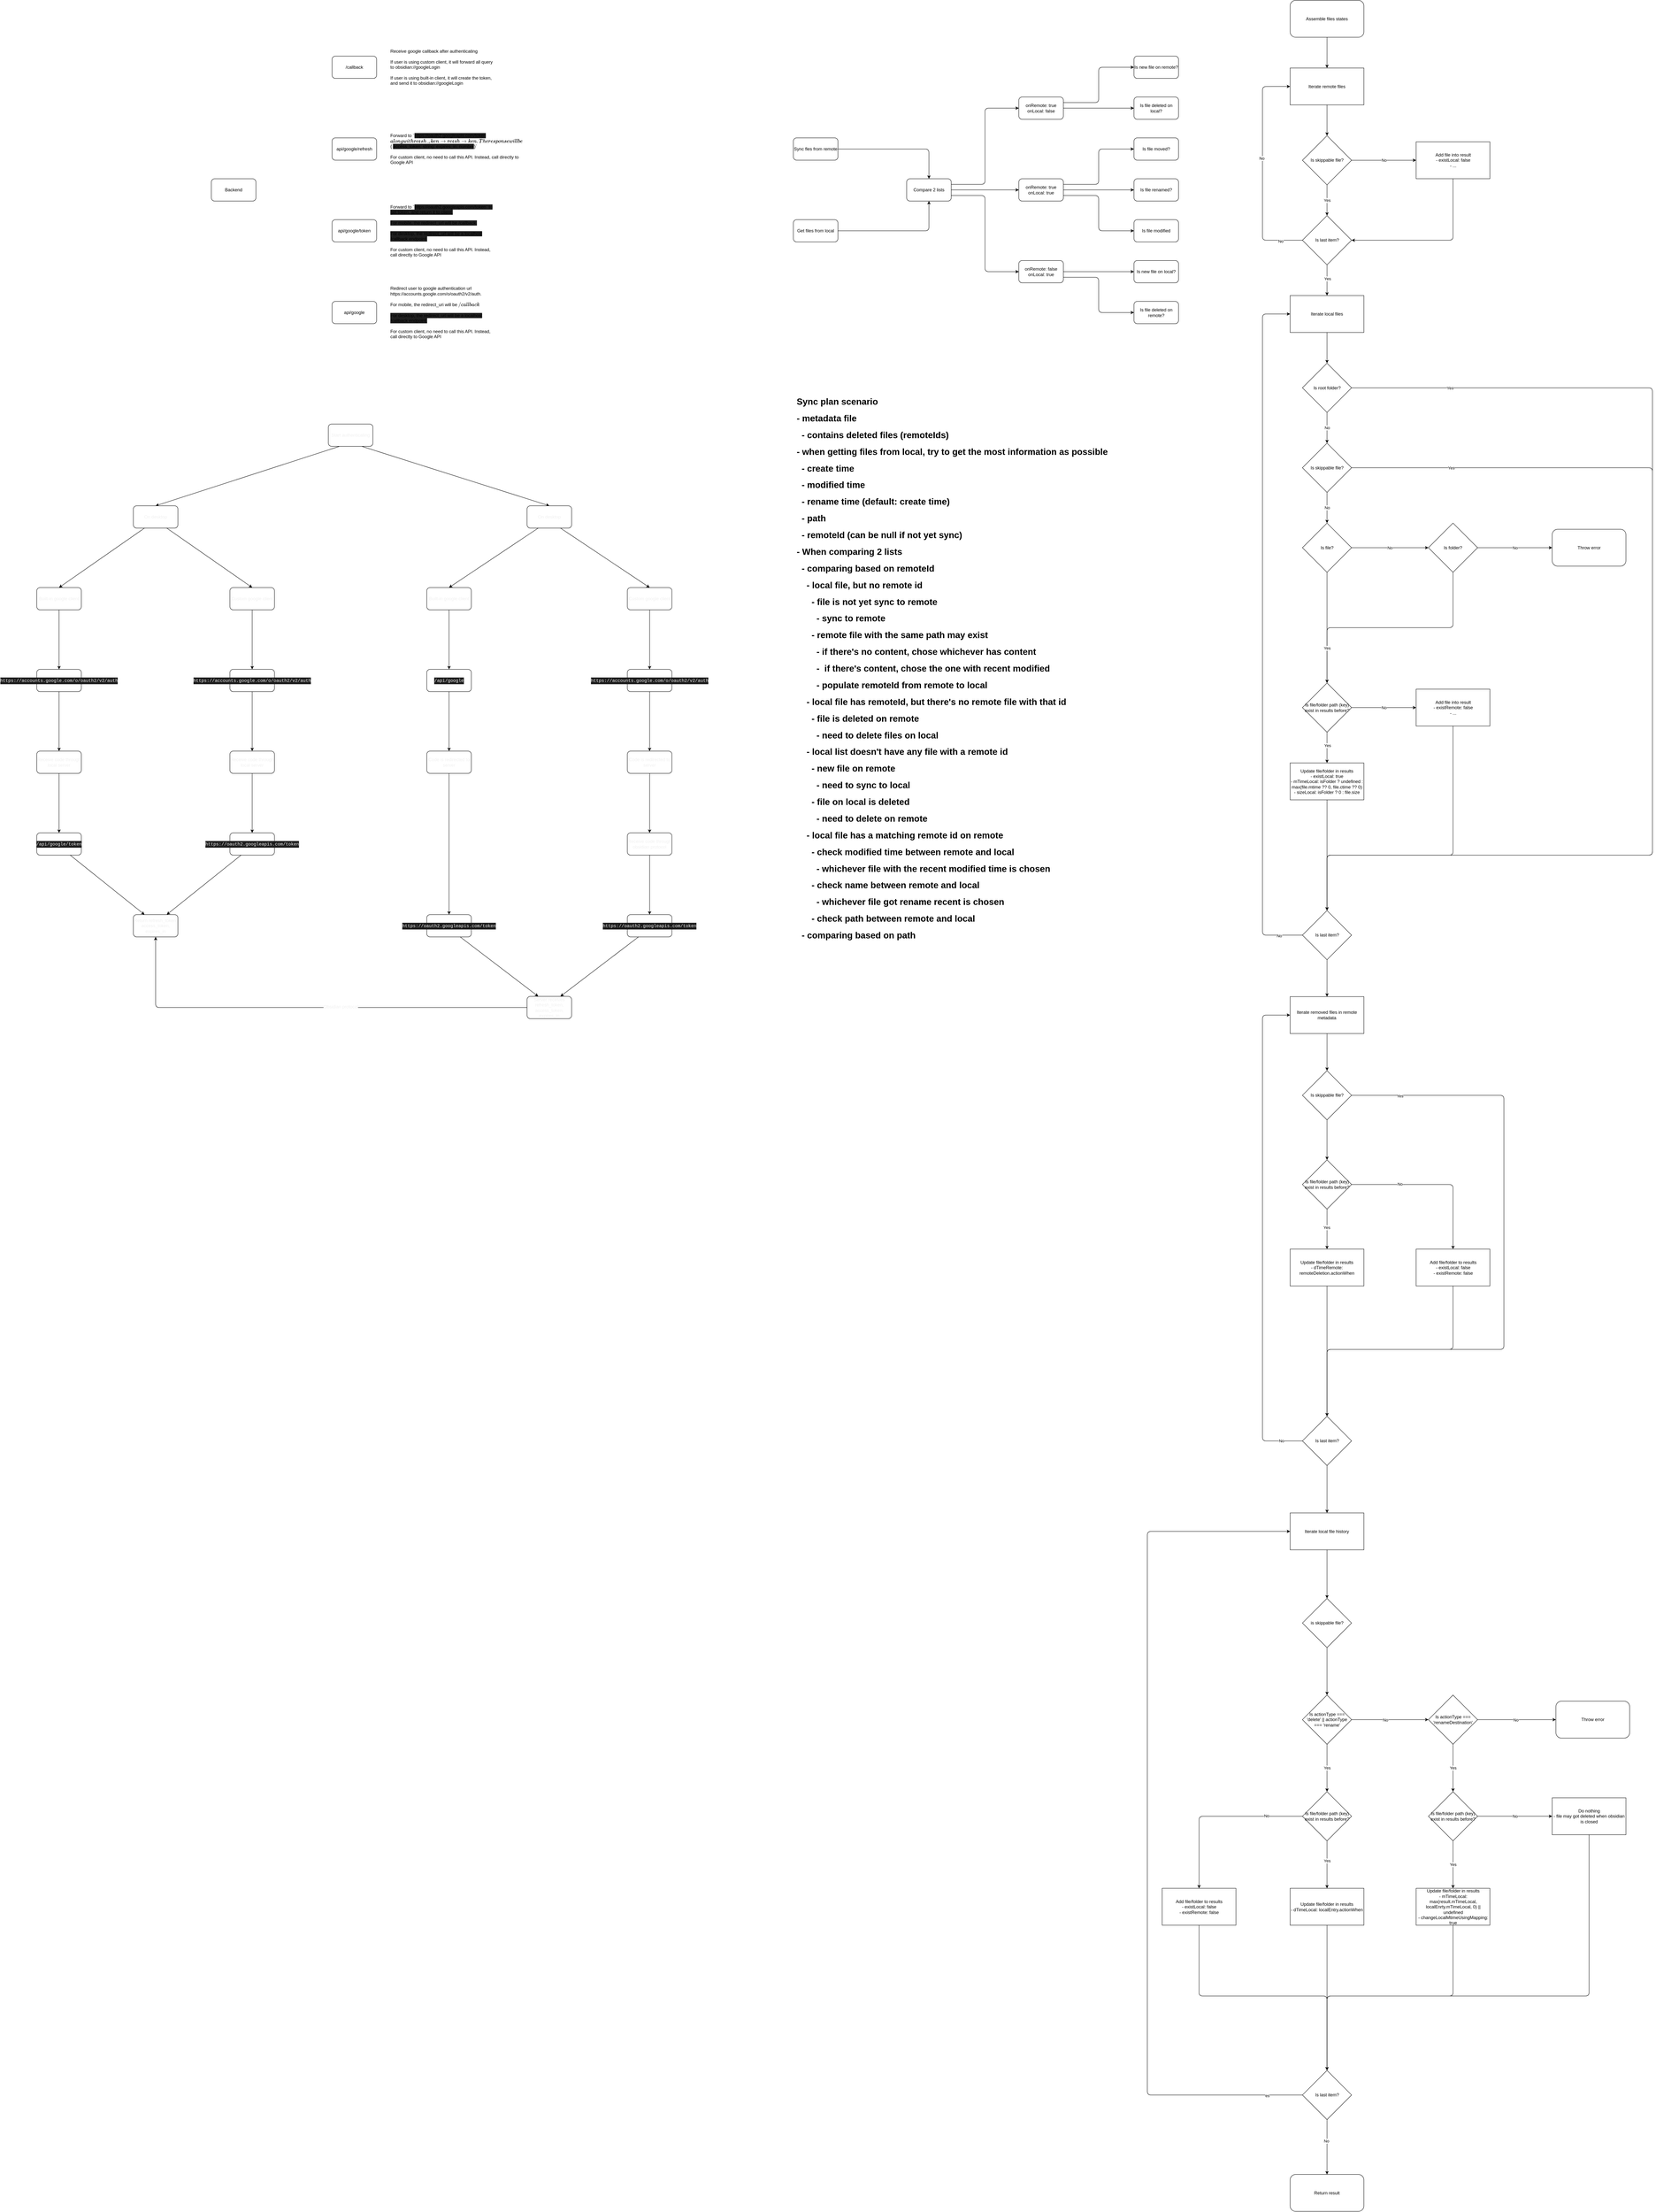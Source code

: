 <mxfile>
    <diagram id="9_uRAEoBblHh17gwP5wx" name="Page-1">
        <mxGraphModel dx="3137" dy="1576" grid="1" gridSize="10" guides="1" tooltips="1" connect="1" arrows="1" fold="1" page="1" pageScale="1" pageWidth="850" pageHeight="1100" math="0" shadow="0">
            <root>
                <mxCell id="0"/>
                <mxCell id="1" parent="0"/>
                <mxCell id="2" value="Backend" style="rounded=1;whiteSpace=wrap;html=1;" parent="1" vertex="1">
                    <mxGeometry x="40" y="520" width="120" height="60" as="geometry"/>
                </mxCell>
                <mxCell id="3" value="api/google/refresh" style="rounded=1;whiteSpace=wrap;html=1;" parent="1" vertex="1">
                    <mxGeometry x="365" y="410" width="120" height="60" as="geometry"/>
                </mxCell>
                <mxCell id="4" value="/callback" style="rounded=1;whiteSpace=wrap;html=1;" parent="1" vertex="1">
                    <mxGeometry x="365" y="190" width="120" height="60" as="geometry"/>
                </mxCell>
                <mxCell id="5" value="api/google/token" style="rounded=1;whiteSpace=wrap;html=1;" parent="1" vertex="1">
                    <mxGeometry x="365" y="630" width="120" height="60" as="geometry"/>
                </mxCell>
                <mxCell id="7" value="api/google" style="rounded=1;whiteSpace=wrap;html=1;" parent="1" vertex="1">
                    <mxGeometry x="365" y="850" width="120" height="60" as="geometry"/>
                </mxCell>
                <mxCell id="8" value="Redirect user to google authentication url https://accounts.google.com/o/oauth2/v2/auth.&lt;br&gt;&lt;br&gt;For mobile, the redirect_uri will be `/callback`&lt;br&gt;&lt;br&gt;&lt;span style=&quot;background-color: rgb(30, 30, 30);&quot;&gt;For desktop, the redirect_url will be a localhost /callback endpoint.&lt;/span&gt;&lt;br&gt;&lt;br&gt;For custom client, no need to call this API. Instead, call directly to Google API" style="text;html=1;strokeColor=none;fillColor=none;align=left;verticalAlign=middle;whiteSpace=wrap;rounded=0;" parent="1" vertex="1">
                    <mxGeometry x="520" y="800" width="280" height="160" as="geometry"/>
                </mxCell>
                <mxCell id="9" value="Receive google callback after authenticating&lt;br&gt;&lt;br&gt;If user is using custom client, it will forward all query to obsidian://googleLogin&lt;br&gt;&lt;br&gt;If user is using built-in client, it will create the token, and send it to obsidian://googleLogin" style="text;html=1;strokeColor=none;fillColor=none;align=left;verticalAlign=middle;whiteSpace=wrap;rounded=0;" parent="1" vertex="1">
                    <mxGeometry x="520" y="140" width="280" height="160" as="geometry"/>
                </mxCell>
                <mxCell id="10" value="&lt;font style=&quot;font-size: 12px;&quot;&gt;Forward to `&lt;span style=&quot;background-color: rgb(30, 30, 30);&quot;&gt;https://oauth2.googleapis.com/token` to get token, and return it to client.&lt;br&gt;&lt;br&gt;For mobile, the redirect_url will be /callback.&lt;br&gt;&lt;br&gt;For desktop, the redirect_url will be a localhost /callback endpoint.&lt;br&gt;&lt;br&gt;&lt;/span&gt;For custom client, no need to call this API. Instead, call directly to Google API&lt;span style=&quot;background-color: rgb(30, 30, 30);&quot;&gt;&lt;br&gt;&lt;/span&gt;&lt;/font&gt;" style="text;html=1;strokeColor=none;fillColor=none;align=left;verticalAlign=middle;whiteSpace=wrap;rounded=0;" parent="1" vertex="1">
                    <mxGeometry x="520" y="580" width="280" height="160" as="geometry"/>
                </mxCell>
                <mxCell id="11" value="&lt;font style=&quot;font-size: 12px;&quot;&gt;Forward to `&lt;span style=&quot;background-color: rgb(30, 30, 30);&quot;&gt;https://oauth2.googleapis.com/token&lt;/span&gt;&lt;span style=&quot;background-color: initial;&quot;&gt;` along with refresh_token to refresh token.&lt;br&gt;&lt;br&gt;The response will be `{&amp;nbsp;&lt;/span&gt;&lt;span style=&quot;background-color: rgb(30, 30, 30);&quot;&gt;access_token: string;&amp;nbsp;&lt;/span&gt;&lt;span style=&quot;background-color: rgb(30, 30, 30);&quot;&gt;expires_in: number&lt;/span&gt;&lt;span style=&quot;background-color: initial;&quot;&gt;}`&lt;br&gt;&lt;br&gt;For custom client, no need to call this API. Instead, call directly to Google API&lt;br&gt;&lt;/span&gt;&lt;/font&gt;" style="text;html=1;strokeColor=none;fillColor=none;align=left;verticalAlign=middle;whiteSpace=wrap;rounded=0;" parent="1" vertex="1">
                    <mxGeometry x="520" y="360" width="280" height="160" as="geometry"/>
                </mxCell>
                <mxCell id="39" style="edgeStyle=none;html=1;entryX=0.5;entryY=0;entryDx=0;entryDy=0;fontFamily=Helvetica;fontSize=12;fontColor=#F0F0F0;exitX=0.25;exitY=1;exitDx=0;exitDy=0;" parent="1" source="18" target="31" edge="1">
                    <mxGeometry relative="1" as="geometry"/>
                </mxCell>
                <mxCell id="40" style="edgeStyle=none;html=1;exitX=0.75;exitY=1;exitDx=0;exitDy=0;entryX=0.5;entryY=0;entryDx=0;entryDy=0;fontFamily=Helvetica;fontSize=12;fontColor=#F0F0F0;" parent="1" source="18" target="36" edge="1">
                    <mxGeometry relative="1" as="geometry"/>
                </mxCell>
                <mxCell id="18" value="Start authenticating" style="rounded=1;whiteSpace=wrap;html=1;labelBackgroundColor=none;fontFamily=Helvetica;fontSize=12;fontColor=#F0F0F0;" parent="1" vertex="1">
                    <mxGeometry x="355" y="1180" width="120" height="60" as="geometry"/>
                </mxCell>
                <mxCell id="41" style="edgeStyle=none;html=1;exitX=0.25;exitY=1;exitDx=0;exitDy=0;entryX=0.5;entryY=0;entryDx=0;entryDy=0;fontFamily=Helvetica;fontSize=12;fontColor=#F0F0F0;" parent="1" source="31" target="33" edge="1">
                    <mxGeometry relative="1" as="geometry"/>
                </mxCell>
                <mxCell id="42" style="edgeStyle=none;html=1;exitX=0.75;exitY=1;exitDx=0;exitDy=0;entryX=0.5;entryY=0;entryDx=0;entryDy=0;fontFamily=Helvetica;fontSize=12;fontColor=#F0F0F0;" parent="1" source="31" target="32" edge="1">
                    <mxGeometry relative="1" as="geometry"/>
                </mxCell>
                <mxCell id="31" value="On desktop" style="rounded=1;whiteSpace=wrap;html=1;labelBackgroundColor=none;fontFamily=Helvetica;fontSize=12;fontColor=#F0F0F0;" parent="1" vertex="1">
                    <mxGeometry x="-170" y="1400" width="120" height="60" as="geometry"/>
                </mxCell>
                <mxCell id="48" style="edgeStyle=none;html=1;entryX=0.5;entryY=0;entryDx=0;entryDy=0;fontFamily=Helvetica;fontSize=12;fontColor=#F0F0F0;" parent="1" source="32" target="45" edge="1">
                    <mxGeometry relative="1" as="geometry"/>
                </mxCell>
                <mxCell id="32" value="Custom google client" style="rounded=1;whiteSpace=wrap;html=1;labelBackgroundColor=none;fontFamily=Helvetica;fontSize=12;fontColor=#F0F0F0;" parent="1" vertex="1">
                    <mxGeometry x="90" y="1620" width="120" height="60" as="geometry"/>
                </mxCell>
                <mxCell id="47" style="edgeStyle=none;html=1;entryX=0.5;entryY=0;entryDx=0;entryDy=0;fontFamily=Helvetica;fontSize=12;fontColor=#F0F0F0;" parent="1" source="33" target="46" edge="1">
                    <mxGeometry relative="1" as="geometry"/>
                </mxCell>
                <mxCell id="33" value="Built-in google client" style="rounded=1;whiteSpace=wrap;html=1;labelBackgroundColor=none;fontFamily=Helvetica;fontSize=12;fontColor=#F0F0F0;" parent="1" vertex="1">
                    <mxGeometry x="-430" y="1620" width="120" height="60" as="geometry"/>
                </mxCell>
                <mxCell id="43" style="edgeStyle=none;html=1;exitX=0.25;exitY=1;exitDx=0;exitDy=0;entryX=0.5;entryY=0;entryDx=0;entryDy=0;fontFamily=Helvetica;fontSize=12;fontColor=#F0F0F0;" parent="1" source="36" target="37" edge="1">
                    <mxGeometry relative="1" as="geometry"/>
                </mxCell>
                <mxCell id="44" style="edgeStyle=none;html=1;exitX=0.75;exitY=1;exitDx=0;exitDy=0;entryX=0.5;entryY=0;entryDx=0;entryDy=0;fontFamily=Helvetica;fontSize=12;fontColor=#F0F0F0;" parent="1" source="36" target="38" edge="1">
                    <mxGeometry relative="1" as="geometry"/>
                </mxCell>
                <mxCell id="36" value="On desktop" style="rounded=1;whiteSpace=wrap;html=1;labelBackgroundColor=none;fontFamily=Helvetica;fontSize=12;fontColor=#F0F0F0;" parent="1" vertex="1">
                    <mxGeometry x="890" y="1400" width="120" height="60" as="geometry"/>
                </mxCell>
                <mxCell id="83" style="edgeStyle=none;html=1;entryX=0.5;entryY=0;entryDx=0;entryDy=0;fontFamily=Helvetica;fontSize=12;fontColor=#F0F0F0;" parent="1" source="37" target="65" edge="1">
                    <mxGeometry relative="1" as="geometry"/>
                </mxCell>
                <mxCell id="37" value="Built-in google client" style="rounded=1;whiteSpace=wrap;html=1;labelBackgroundColor=none;fontFamily=Helvetica;fontSize=12;fontColor=#F0F0F0;" parent="1" vertex="1">
                    <mxGeometry x="620" y="1620" width="120" height="60" as="geometry"/>
                </mxCell>
                <mxCell id="64" style="edgeStyle=none;html=1;exitX=0.5;exitY=1;exitDx=0;exitDy=0;fontFamily=Helvetica;fontSize=12;fontColor=#F0F0F0;" parent="1" source="38" target="62" edge="1">
                    <mxGeometry relative="1" as="geometry"/>
                </mxCell>
                <mxCell id="38" value="Custom google client" style="rounded=1;whiteSpace=wrap;html=1;labelBackgroundColor=none;fontFamily=Helvetica;fontSize=12;fontColor=#F0F0F0;" parent="1" vertex="1">
                    <mxGeometry x="1160" y="1620" width="120" height="60" as="geometry"/>
                </mxCell>
                <mxCell id="61" style="edgeStyle=none;html=1;exitX=0.5;exitY=1;exitDx=0;exitDy=0;entryX=0.5;entryY=0;entryDx=0;entryDy=0;fontFamily=Helvetica;fontSize=12;fontColor=#F0F0F0;" parent="1" source="45" target="49" edge="1">
                    <mxGeometry relative="1" as="geometry"/>
                </mxCell>
                <mxCell id="45" value="&lt;div style=&quot;background-color: rgb(30, 30, 30); font-family: Menlo, Monaco, &amp;quot;Courier New&amp;quot;, monospace; line-height: 18px;&quot;&gt;https://accounts.google.com/o/oauth2/v2/auth&lt;/div&gt;" style="rounded=1;whiteSpace=wrap;html=1;labelBackgroundColor=none;fontFamily=Helvetica;fontSize=12;fontColor=#F0F0F0;" parent="1" vertex="1">
                    <mxGeometry x="90" y="1840" width="120" height="60" as="geometry"/>
                </mxCell>
                <mxCell id="60" style="edgeStyle=none;html=1;exitX=0.5;exitY=1;exitDx=0;exitDy=0;fontFamily=Helvetica;fontSize=12;fontColor=#F0F0F0;" parent="1" source="46" target="50" edge="1">
                    <mxGeometry relative="1" as="geometry"/>
                </mxCell>
                <mxCell id="46" value="&lt;div style=&quot;background-color: rgb(30, 30, 30); font-family: Menlo, Monaco, &amp;quot;Courier New&amp;quot;, monospace; line-height: 18px;&quot;&gt;https://accounts.google.com/o/oauth2/v2/auth&lt;/div&gt;" style="rounded=1;whiteSpace=wrap;html=1;labelBackgroundColor=none;fontFamily=Helvetica;fontSize=12;fontColor=#F0F0F0;" parent="1" vertex="1">
                    <mxGeometry x="-430" y="1840" width="120" height="60" as="geometry"/>
                </mxCell>
                <mxCell id="59" style="edgeStyle=none;html=1;exitX=0.5;exitY=1;exitDx=0;exitDy=0;entryX=0.5;entryY=0;entryDx=0;entryDy=0;fontFamily=Helvetica;fontSize=12;fontColor=#F0F0F0;" parent="1" source="49" target="53" edge="1">
                    <mxGeometry relative="1" as="geometry"/>
                </mxCell>
                <mxCell id="49" value="Receive code through local server" style="rounded=1;whiteSpace=wrap;html=1;labelBackgroundColor=none;fontFamily=Helvetica;fontSize=12;fontColor=#F0F0F0;" parent="1" vertex="1">
                    <mxGeometry x="90" y="2060" width="120" height="60" as="geometry"/>
                </mxCell>
                <mxCell id="58" style="edgeStyle=none;html=1;exitX=0.5;exitY=1;exitDx=0;exitDy=0;entryX=0.5;entryY=0;entryDx=0;entryDy=0;fontFamily=Helvetica;fontSize=12;fontColor=#F0F0F0;" parent="1" source="50" target="51" edge="1">
                    <mxGeometry relative="1" as="geometry"/>
                </mxCell>
                <mxCell id="50" value="Receive code through local server" style="rounded=1;whiteSpace=wrap;html=1;labelBackgroundColor=none;fontFamily=Helvetica;fontSize=12;fontColor=#F0F0F0;" parent="1" vertex="1">
                    <mxGeometry x="-430" y="2060" width="120" height="60" as="geometry"/>
                </mxCell>
                <mxCell id="56" style="edgeStyle=none;html=1;exitX=0.75;exitY=1;exitDx=0;exitDy=0;entryX=0.25;entryY=0;entryDx=0;entryDy=0;fontFamily=Helvetica;fontSize=12;fontColor=#F0F0F0;" parent="1" source="51" target="54" edge="1">
                    <mxGeometry relative="1" as="geometry"/>
                </mxCell>
                <mxCell id="51" value="&lt;div style=&quot;background-color: rgb(30, 30, 30); font-family: Menlo, Monaco, &amp;quot;Courier New&amp;quot;, monospace; line-height: 18px;&quot;&gt;/api/google/token&lt;/div&gt;" style="rounded=1;whiteSpace=wrap;html=1;labelBackgroundColor=none;fontFamily=Helvetica;fontSize=12;fontColor=#F0F0F0;" parent="1" vertex="1">
                    <mxGeometry x="-430" y="2280" width="120" height="60" as="geometry"/>
                </mxCell>
                <mxCell id="57" style="edgeStyle=none;html=1;exitX=0.25;exitY=1;exitDx=0;exitDy=0;entryX=0.75;entryY=0;entryDx=0;entryDy=0;fontFamily=Helvetica;fontSize=12;fontColor=#F0F0F0;" parent="1" source="53" target="54" edge="1">
                    <mxGeometry relative="1" as="geometry"/>
                </mxCell>
                <mxCell id="53" value="&lt;div style=&quot;background-color: rgb(30, 30, 30); font-family: Menlo, Monaco, &amp;quot;Courier New&amp;quot;, monospace; line-height: 18px;&quot;&gt;https://oauth2.googleapis.com/token&lt;/div&gt;" style="rounded=1;whiteSpace=wrap;html=1;labelBackgroundColor=none;fontFamily=Helvetica;fontSize=12;fontColor=#F0F0F0;" parent="1" vertex="1">
                    <mxGeometry x="90" y="2280" width="120" height="60" as="geometry"/>
                </mxCell>
                <mxCell id="54" value="Return refresh_token, access_token, expires_in" style="rounded=1;whiteSpace=wrap;html=1;labelBackgroundColor=none;fontFamily=Helvetica;fontSize=12;fontColor=#F0F0F0;" parent="1" vertex="1">
                    <mxGeometry x="-170" y="2500" width="120" height="60" as="geometry"/>
                </mxCell>
                <mxCell id="84" style="edgeStyle=none;html=1;entryX=0.5;entryY=0;entryDx=0;entryDy=0;fontFamily=Helvetica;fontSize=12;fontColor=#F0F0F0;" parent="1" source="62" target="67" edge="1">
                    <mxGeometry relative="1" as="geometry"/>
                </mxCell>
                <mxCell id="62" value="&lt;div style=&quot;background-color: rgb(30, 30, 30); font-family: Menlo, Monaco, &amp;quot;Courier New&amp;quot;, monospace; line-height: 18px;&quot;&gt;https://accounts.google.com/o/oauth2/v2/auth&lt;/div&gt;" style="rounded=1;whiteSpace=wrap;html=1;labelBackgroundColor=none;fontFamily=Helvetica;fontSize=12;fontColor=#F0F0F0;" parent="1" vertex="1">
                    <mxGeometry x="1160" y="1840" width="120" height="60" as="geometry"/>
                </mxCell>
                <mxCell id="85" style="edgeStyle=none;html=1;fontFamily=Helvetica;fontSize=12;fontColor=#F0F0F0;" parent="1" source="65" target="66" edge="1">
                    <mxGeometry relative="1" as="geometry"/>
                </mxCell>
                <mxCell id="65" value="&lt;div style=&quot;background-color: rgb(30, 30, 30); font-family: Menlo, Monaco, &amp;quot;Courier New&amp;quot;, monospace; line-height: 18px;&quot;&gt;/api/google&lt;/div&gt;" style="rounded=1;whiteSpace=wrap;html=1;labelBackgroundColor=none;fontFamily=Helvetica;fontSize=12;fontColor=#F0F0F0;" parent="1" vertex="1">
                    <mxGeometry x="620" y="1840" width="120" height="60" as="geometry"/>
                </mxCell>
                <mxCell id="76" style="edgeStyle=none;html=1;entryX=0.5;entryY=0;entryDx=0;entryDy=0;fontFamily=Helvetica;fontSize=12;fontColor=#F0F0F0;" parent="1" source="66" target="75" edge="1">
                    <mxGeometry relative="1" as="geometry"/>
                </mxCell>
                <mxCell id="66" value="Code is redirected to server" style="rounded=1;whiteSpace=wrap;html=1;labelBackgroundColor=none;fontFamily=Helvetica;fontSize=12;fontColor=#F0F0F0;" parent="1" vertex="1">
                    <mxGeometry x="620" y="2060" width="120" height="60" as="geometry"/>
                </mxCell>
                <mxCell id="86" style="edgeStyle=none;html=1;fontFamily=Helvetica;fontSize=12;fontColor=#F0F0F0;" parent="1" source="67" target="70" edge="1">
                    <mxGeometry relative="1" as="geometry"/>
                </mxCell>
                <mxCell id="67" value="Code is redirected to server" style="rounded=1;whiteSpace=wrap;html=1;labelBackgroundColor=none;fontFamily=Helvetica;fontSize=12;fontColor=#F0F0F0;" parent="1" vertex="1">
                    <mxGeometry x="1160" y="2060" width="120" height="60" as="geometry"/>
                </mxCell>
                <mxCell id="72" style="edgeStyle=none;html=1;entryX=0.5;entryY=0;entryDx=0;entryDy=0;fontFamily=Helvetica;fontSize=12;fontColor=#F0F0F0;" parent="1" source="70" target="71" edge="1">
                    <mxGeometry relative="1" as="geometry"/>
                </mxCell>
                <mxCell id="70" value="Receive code through obsidian protocol" style="rounded=1;whiteSpace=wrap;html=1;labelBackgroundColor=none;fontFamily=Helvetica;fontSize=12;fontColor=#F0F0F0;" parent="1" vertex="1">
                    <mxGeometry x="1160" y="2280" width="120" height="60" as="geometry"/>
                </mxCell>
                <mxCell id="82" style="edgeStyle=none;html=1;exitX=0.25;exitY=1;exitDx=0;exitDy=0;entryX=0.75;entryY=0;entryDx=0;entryDy=0;fontFamily=Helvetica;fontSize=12;fontColor=#F0F0F0;" parent="1" source="71" target="78" edge="1">
                    <mxGeometry relative="1" as="geometry"/>
                </mxCell>
                <mxCell id="71" value="&lt;div style=&quot;background-color: rgb(30, 30, 30); font-family: Menlo, Monaco, &amp;quot;Courier New&amp;quot;, monospace; line-height: 18px;&quot;&gt;https://oauth2.googleapis.com/token&lt;/div&gt;" style="rounded=1;whiteSpace=wrap;html=1;labelBackgroundColor=none;fontFamily=Helvetica;fontSize=12;fontColor=#F0F0F0;" parent="1" vertex="1">
                    <mxGeometry x="1160" y="2500" width="120" height="60" as="geometry"/>
                </mxCell>
                <mxCell id="81" style="html=1;exitX=0.75;exitY=1;exitDx=0;exitDy=0;entryX=0.25;entryY=0;entryDx=0;entryDy=0;fontFamily=Helvetica;fontSize=12;fontColor=#F0F0F0;" parent="1" source="75" target="78" edge="1">
                    <mxGeometry relative="1" as="geometry"/>
                </mxCell>
                <mxCell id="75" value="&lt;div style=&quot;background-color: rgb(30, 30, 30); font-family: Menlo, Monaco, &amp;quot;Courier New&amp;quot;, monospace; line-height: 18px;&quot;&gt;https://oauth2.googleapis.com/token&lt;/div&gt;" style="rounded=1;whiteSpace=wrap;html=1;labelBackgroundColor=none;fontFamily=Helvetica;fontSize=12;fontColor=#F0F0F0;" parent="1" vertex="1">
                    <mxGeometry x="620" y="2500" width="120" height="60" as="geometry"/>
                </mxCell>
                <mxCell id="79" style="edgeStyle=orthogonalEdgeStyle;html=1;entryX=0.5;entryY=1;entryDx=0;entryDy=0;fontFamily=Helvetica;fontSize=12;fontColor=#F0F0F0;" parent="1" source="78" target="54" edge="1">
                    <mxGeometry relative="1" as="geometry"/>
                </mxCell>
                <mxCell id="80" value="Obsidian protocol" style="edgeLabel;html=1;align=center;verticalAlign=middle;resizable=0;points=[];fontSize=12;fontFamily=Helvetica;fontColor=#F0F0F0;" parent="79" vertex="1" connectable="0">
                    <mxGeometry x="-0.156" y="-2" relative="1" as="geometry">
                        <mxPoint as="offset"/>
                    </mxGeometry>
                </mxCell>
                <mxCell id="78" value="Server receives refresh_token, access_token, expires_in" style="rounded=1;whiteSpace=wrap;html=1;labelBackgroundColor=none;fontFamily=Helvetica;fontSize=12;fontColor=#F0F0F0;" parent="1" vertex="1">
                    <mxGeometry x="890" y="2720" width="120" height="60" as="geometry"/>
                </mxCell>
                <mxCell id="90" style="edgeStyle=orthogonalEdgeStyle;html=1;entryX=0.5;entryY=0;entryDx=0;entryDy=0;" parent="1" source="87" target="89" edge="1">
                    <mxGeometry relative="1" as="geometry"/>
                </mxCell>
                <mxCell id="87" value="Sync fles from remote" style="rounded=1;whiteSpace=wrap;html=1;" parent="1" vertex="1">
                    <mxGeometry x="1607" y="410" width="120" height="60" as="geometry"/>
                </mxCell>
                <mxCell id="91" style="edgeStyle=orthogonalEdgeStyle;html=1;entryX=0.5;entryY=1;entryDx=0;entryDy=0;" parent="1" source="88" target="89" edge="1">
                    <mxGeometry relative="1" as="geometry"/>
                </mxCell>
                <mxCell id="88" value="Get files from local" style="rounded=1;whiteSpace=wrap;html=1;" parent="1" vertex="1">
                    <mxGeometry x="1607" y="630" width="120" height="60" as="geometry"/>
                </mxCell>
                <mxCell id="112" style="edgeStyle=orthogonalEdgeStyle;html=1;exitX=1;exitY=0.5;exitDx=0;exitDy=0;entryX=0;entryY=0.5;entryDx=0;entryDy=0;" parent="1" source="89" target="92" edge="1">
                    <mxGeometry relative="1" as="geometry"/>
                </mxCell>
                <mxCell id="113" style="edgeStyle=orthogonalEdgeStyle;html=1;exitX=1;exitY=0.25;exitDx=0;exitDy=0;entryX=0;entryY=0.5;entryDx=0;entryDy=0;" parent="1" source="89" target="94" edge="1">
                    <mxGeometry relative="1" as="geometry"/>
                </mxCell>
                <mxCell id="114" style="edgeStyle=orthogonalEdgeStyle;html=1;exitX=1;exitY=0.75;exitDx=0;exitDy=0;entryX=0;entryY=0.5;entryDx=0;entryDy=0;" parent="1" source="89" target="93" edge="1">
                    <mxGeometry relative="1" as="geometry"/>
                </mxCell>
                <mxCell id="89" value="Compare 2 lists" style="rounded=1;whiteSpace=wrap;html=1;" parent="1" vertex="1">
                    <mxGeometry x="1912" y="520" width="120" height="60" as="geometry"/>
                </mxCell>
                <mxCell id="107" style="edgeStyle=orthogonalEdgeStyle;html=1;exitX=1;exitY=0.25;exitDx=0;exitDy=0;entryX=0;entryY=0.5;entryDx=0;entryDy=0;" parent="1" source="92" target="101" edge="1">
                    <mxGeometry relative="1" as="geometry"/>
                </mxCell>
                <mxCell id="108" style="edgeStyle=orthogonalEdgeStyle;html=1;exitX=1;exitY=0.5;exitDx=0;exitDy=0;entryX=0;entryY=0.5;entryDx=0;entryDy=0;" parent="1" source="92" target="100" edge="1">
                    <mxGeometry relative="1" as="geometry"/>
                </mxCell>
                <mxCell id="109" style="edgeStyle=orthogonalEdgeStyle;html=1;exitX=1;exitY=0.75;exitDx=0;exitDy=0;entryX=0;entryY=0.5;entryDx=0;entryDy=0;" parent="1" source="92" target="99" edge="1">
                    <mxGeometry relative="1" as="geometry"/>
                </mxCell>
                <mxCell id="92" value="onRemote: true&lt;br&gt;onLocal: true" style="rounded=1;whiteSpace=wrap;html=1;" parent="1" vertex="1">
                    <mxGeometry x="2214" y="520" width="120" height="60" as="geometry"/>
                </mxCell>
                <mxCell id="110" style="edgeStyle=orthogonalEdgeStyle;html=1;exitX=1;exitY=0.5;exitDx=0;exitDy=0;entryX=0;entryY=0.5;entryDx=0;entryDy=0;" parent="1" source="93" target="96" edge="1">
                    <mxGeometry relative="1" as="geometry"/>
                </mxCell>
                <mxCell id="111" style="edgeStyle=orthogonalEdgeStyle;html=1;exitX=1;exitY=0.75;exitDx=0;exitDy=0;entryX=0;entryY=0.5;entryDx=0;entryDy=0;" parent="1" source="93" target="98" edge="1">
                    <mxGeometry relative="1" as="geometry"/>
                </mxCell>
                <mxCell id="93" value="onRemote: false&lt;br&gt;onLocal: true" style="rounded=1;whiteSpace=wrap;html=1;" parent="1" vertex="1">
                    <mxGeometry x="2214" y="740" width="120" height="60" as="geometry"/>
                </mxCell>
                <mxCell id="105" style="edgeStyle=orthogonalEdgeStyle;html=1;entryX=0;entryY=0.5;entryDx=0;entryDy=0;exitX=1;exitY=0.25;exitDx=0;exitDy=0;" parent="1" source="94" target="103" edge="1">
                    <mxGeometry relative="1" as="geometry"/>
                </mxCell>
                <mxCell id="106" style="edgeStyle=orthogonalEdgeStyle;html=1;exitX=1;exitY=0.5;exitDx=0;exitDy=0;entryX=0;entryY=0.5;entryDx=0;entryDy=0;" parent="1" source="94" target="102" edge="1">
                    <mxGeometry relative="1" as="geometry"/>
                </mxCell>
                <mxCell id="94" value="onRemote: true&lt;br&gt;onLocal: false" style="rounded=1;whiteSpace=wrap;html=1;" parent="1" vertex="1">
                    <mxGeometry x="2214" y="300" width="120" height="60" as="geometry"/>
                </mxCell>
                <mxCell id="96" value="Is new file on local?" style="rounded=1;whiteSpace=wrap;html=1;" parent="1" vertex="1">
                    <mxGeometry x="2524" y="740" width="120" height="60" as="geometry"/>
                </mxCell>
                <mxCell id="98" value="Is file deleted on remote?" style="rounded=1;whiteSpace=wrap;html=1;" parent="1" vertex="1">
                    <mxGeometry x="2524" y="850" width="120" height="60" as="geometry"/>
                </mxCell>
                <mxCell id="99" value="Is file modified" style="rounded=1;whiteSpace=wrap;html=1;" parent="1" vertex="1">
                    <mxGeometry x="2524" y="630" width="120" height="60" as="geometry"/>
                </mxCell>
                <mxCell id="100" value="Is file renamed?" style="rounded=1;whiteSpace=wrap;html=1;" parent="1" vertex="1">
                    <mxGeometry x="2524" y="520" width="120" height="60" as="geometry"/>
                </mxCell>
                <mxCell id="101" value="Is file moved?" style="rounded=1;whiteSpace=wrap;html=1;" parent="1" vertex="1">
                    <mxGeometry x="2524" y="410" width="120" height="60" as="geometry"/>
                </mxCell>
                <mxCell id="102" value="Is file deleted on local?" style="rounded=1;whiteSpace=wrap;html=1;" parent="1" vertex="1">
                    <mxGeometry x="2524" y="300" width="120" height="60" as="geometry"/>
                </mxCell>
                <mxCell id="103" value="Is new file on remote?" style="rounded=1;whiteSpace=wrap;html=1;" parent="1" vertex="1">
                    <mxGeometry x="2524" y="190" width="120" height="60" as="geometry"/>
                </mxCell>
                <mxCell id="115" value="&lt;h1&gt;Sync plan scenario&lt;/h1&gt;&lt;h1&gt;- metadata file&lt;/h1&gt;&lt;h1&gt;&amp;nbsp; - contains deleted files (remoteIds)&lt;/h1&gt;&lt;h1&gt;- when getting files from local, try to get the most information as possible&lt;/h1&gt;&lt;h1&gt;&amp;nbsp; - create time&lt;/h1&gt;&lt;h1&gt;&amp;nbsp; - modified time&lt;/h1&gt;&lt;h1&gt;&amp;nbsp; - rename time (default: create time)&lt;/h1&gt;&lt;h1&gt;&amp;nbsp; - path&lt;/h1&gt;&lt;h1&gt;&amp;nbsp; - remoteId (can be null if not yet sync)&lt;/h1&gt;&lt;h1&gt;- When comparing 2 lists&lt;/h1&gt;&lt;h1&gt;&amp;nbsp; - comparing based on remoteId&lt;/h1&gt;&lt;h1&gt;&amp;nbsp; &amp;nbsp; - local file, but no remote id&lt;/h1&gt;&lt;h1&gt;&amp;nbsp; &amp;nbsp; &amp;nbsp; - file is not yet sync to remote&lt;/h1&gt;&lt;h1&gt;&amp;nbsp; &amp;nbsp; &amp;nbsp; &amp;nbsp; - sync to remote&lt;/h1&gt;&lt;h1&gt;&amp;nbsp; &amp;nbsp; &amp;nbsp; - remote file with the same path may exist&lt;/h1&gt;&lt;h1&gt;&amp;nbsp; &amp;nbsp; &amp;nbsp; &amp;nbsp; - if there's no content, chose whichever has content&lt;/h1&gt;&lt;h1&gt;&amp;nbsp; &amp;nbsp; &amp;nbsp; &amp;nbsp; -&amp;nbsp; if there's content, chose the one with recent modified&lt;/h1&gt;&lt;h1&gt;&amp;nbsp; &amp;nbsp; &amp;nbsp; &amp;nbsp; - populate remoteId from remote to local&lt;/h1&gt;&lt;h1&gt;&amp;nbsp; &amp;nbsp; - local file has remoteId, but there's no remote file with that id&lt;/h1&gt;&lt;h1&gt;&amp;nbsp; &amp;nbsp; &amp;nbsp; - file is deleted on remote&lt;/h1&gt;&lt;h1&gt;&amp;nbsp; &amp;nbsp; &amp;nbsp; &amp;nbsp; - need to delete files on local&lt;/h1&gt;&lt;h1&gt;&amp;nbsp; &amp;nbsp; - local list doesn't have any file with a remote id&lt;/h1&gt;&lt;h1&gt;&amp;nbsp; &amp;nbsp; &amp;nbsp; - new file on remote&lt;/h1&gt;&lt;h1&gt;&amp;nbsp; &amp;nbsp; &amp;nbsp; &amp;nbsp; - need to sync to local&lt;/h1&gt;&lt;h1&gt;&amp;nbsp; &amp;nbsp; &amp;nbsp; - file on local is deleted&lt;/h1&gt;&lt;h1&gt;&amp;nbsp; &amp;nbsp; &amp;nbsp; &amp;nbsp; - need to delete on remote&lt;/h1&gt;&lt;h1&gt;&amp;nbsp; &amp;nbsp; - local file has a matching remote id on remote&lt;/h1&gt;&lt;h1&gt;&amp;nbsp; &amp;nbsp; &amp;nbsp; - check modified time between remote and local&lt;/h1&gt;&lt;h1&gt;&amp;nbsp; &amp;nbsp; &amp;nbsp; &amp;nbsp; - whichever file with the recent modified time is chosen&lt;/h1&gt;&lt;h1&gt;&amp;nbsp; &amp;nbsp; &amp;nbsp; - check name between remote and local&lt;/h1&gt;&lt;h1&gt;&amp;nbsp; &amp;nbsp; &amp;nbsp; &amp;nbsp; - whichever file got rename recent is chosen&lt;/h1&gt;&lt;h1&gt;&amp;nbsp; &amp;nbsp; &amp;nbsp; - check path between remote and local&lt;/h1&gt;&lt;h1&gt;&amp;nbsp; - comparing based on path&lt;/h1&gt;" style="text;html=1;strokeColor=none;fillColor=none;spacing=5;spacingTop=-20;whiteSpace=wrap;overflow=hidden;rounded=0;" parent="1" vertex="1">
                    <mxGeometry x="1611" y="1100" width="1033" height="1510" as="geometry"/>
                </mxCell>
                <mxCell id="116" value="Assemble files states" style="rounded=1;whiteSpace=wrap;html=1;" vertex="1" parent="1">
                    <mxGeometry x="2944.464" y="40" width="198.57" height="99.286" as="geometry"/>
                </mxCell>
                <mxCell id="117" value="Iterate remote files" style="rounded=0;whiteSpace=wrap;html=1;" vertex="1" parent="1">
                    <mxGeometry x="2944.464" y="222.024" width="198.57" height="99.286" as="geometry"/>
                </mxCell>
                <mxCell id="135" style="edgeStyle=orthogonalEdgeStyle;html=1;entryX=0.5;entryY=0;entryDx=0;entryDy=0;" edge="1" parent="1" source="116" target="117">
                    <mxGeometry relative="1" as="geometry"/>
                </mxCell>
                <mxCell id="132" style="edgeStyle=orthogonalEdgeStyle;html=1;exitX=0;exitY=0.5;exitDx=0;exitDy=0;entryX=0;entryY=0.5;entryDx=0;entryDy=0;" edge="1" parent="1" source="120" target="117">
                    <mxGeometry relative="1" as="geometry">
                        <Array as="points">
                            <mxPoint x="2870" y="685.357"/>
                            <mxPoint x="2870" y="271.667"/>
                        </Array>
                    </mxGeometry>
                </mxCell>
                <mxCell id="133" value="No" style="edgeLabel;html=1;align=center;verticalAlign=middle;resizable=0;points=[];" vertex="1" connectable="0" parent="132">
                    <mxGeometry x="0.103" y="2" relative="1" as="geometry">
                        <mxPoint as="offset"/>
                    </mxGeometry>
                </mxCell>
                <mxCell id="179" value="No" style="edgeLabel;html=1;align=center;verticalAlign=middle;resizable=0;points=[];" vertex="1" connectable="0" parent="132">
                    <mxGeometry x="-0.803" y="2" relative="1" as="geometry">
                        <mxPoint as="offset"/>
                    </mxGeometry>
                </mxCell>
                <mxCell id="120" value="Is last item?" style="rhombus;whiteSpace=wrap;html=1;" vertex="1" parent="1">
                    <mxGeometry x="2977.559" y="619.167" width="132.38" height="132.381" as="geometry"/>
                </mxCell>
                <mxCell id="129" value="Yes" style="edgeStyle=none;html=1;entryX=0.5;entryY=0;entryDx=0;entryDy=0;" edge="1" parent="1" source="122" target="120">
                    <mxGeometry relative="1" as="geometry"/>
                </mxCell>
                <mxCell id="122" value="Is skippable file?" style="rhombus;whiteSpace=wrap;html=1;" vertex="1" parent="1">
                    <mxGeometry x="2977.559" y="404.048" width="132.38" height="132.381" as="geometry"/>
                </mxCell>
                <mxCell id="125" style="edgeStyle=none;html=1;entryX=0.5;entryY=0;entryDx=0;entryDy=0;" edge="1" parent="1" source="117" target="122">
                    <mxGeometry relative="1" as="geometry"/>
                </mxCell>
                <mxCell id="130" style="edgeStyle=orthogonalEdgeStyle;html=1;entryX=1;entryY=0.5;entryDx=0;entryDy=0;exitX=0.5;exitY=1;exitDx=0;exitDy=0;" edge="1" parent="1" source="126" target="120">
                    <mxGeometry relative="1" as="geometry"/>
                </mxCell>
                <mxCell id="126" value="Add file into result&lt;br&gt;- existLocal: false&lt;br&gt;- ..." style="rounded=0;whiteSpace=wrap;html=1;" vertex="1" parent="1">
                    <mxGeometry x="3283.688" y="420.595" width="198.57" height="99.286" as="geometry"/>
                </mxCell>
                <mxCell id="127" value="No" style="edgeStyle=none;html=1;entryX=0;entryY=0.5;entryDx=0;entryDy=0;" edge="1" parent="1" source="122" target="126">
                    <mxGeometry relative="1" as="geometry"/>
                </mxCell>
                <mxCell id="136" value="Iterate local files" style="rounded=0;whiteSpace=wrap;html=1;" vertex="1" parent="1">
                    <mxGeometry x="2944.464" y="834.286" width="198.57" height="99.286" as="geometry"/>
                </mxCell>
                <mxCell id="147" style="edgeStyle=orthogonalEdgeStyle;html=1;entryX=0.5;entryY=0;entryDx=0;entryDy=0;" edge="1" parent="1" source="120" target="136">
                    <mxGeometry relative="1" as="geometry"/>
                </mxCell>
                <mxCell id="178" value="Yes" style="edgeLabel;html=1;align=center;verticalAlign=middle;resizable=0;points=[];" vertex="1" connectable="0" parent="147">
                    <mxGeometry x="-0.102" y="1" relative="1" as="geometry">
                        <mxPoint as="offset"/>
                    </mxGeometry>
                </mxCell>
                <mxCell id="137" value="Is root folder?" style="rhombus;whiteSpace=wrap;html=1;" vertex="1" parent="1">
                    <mxGeometry x="2977.559" y="1016.31" width="132.38" height="132.381" as="geometry"/>
                </mxCell>
                <mxCell id="148" style="edgeStyle=orthogonalEdgeStyle;html=1;exitX=0.5;exitY=1;exitDx=0;exitDy=0;entryX=0.5;entryY=0;entryDx=0;entryDy=0;" edge="1" parent="1" source="136" target="137">
                    <mxGeometry relative="1" as="geometry"/>
                </mxCell>
                <mxCell id="138" value="Is skippable file?" style="rhombus;whiteSpace=wrap;html=1;" vertex="1" parent="1">
                    <mxGeometry x="2977.559" y="1231.429" width="132.38" height="132.381" as="geometry"/>
                </mxCell>
                <mxCell id="149" value="No" style="edgeStyle=orthogonalEdgeStyle;html=1;exitX=0.5;exitY=1;exitDx=0;exitDy=0;entryX=0.5;entryY=0;entryDx=0;entryDy=0;" edge="1" parent="1" source="137" target="138">
                    <mxGeometry relative="1" as="geometry"/>
                </mxCell>
                <mxCell id="139" value="Is file?" style="rhombus;whiteSpace=wrap;html=1;" vertex="1" parent="1">
                    <mxGeometry x="2977.559" y="1446.548" width="132.38" height="132.381" as="geometry"/>
                </mxCell>
                <mxCell id="150" value="No" style="edgeStyle=orthogonalEdgeStyle;html=1;exitX=0.5;exitY=1;exitDx=0;exitDy=0;entryX=0.5;entryY=0;entryDx=0;entryDy=0;" edge="1" parent="1" source="138" target="139">
                    <mxGeometry relative="1" as="geometry"/>
                </mxCell>
                <mxCell id="140" value="Is folder?" style="rhombus;whiteSpace=wrap;html=1;" vertex="1" parent="1">
                    <mxGeometry x="3316.782" y="1446.548" width="132.38" height="132.381" as="geometry"/>
                </mxCell>
                <mxCell id="152" value="No" style="edgeStyle=orthogonalEdgeStyle;html=1;exitX=1;exitY=0.5;exitDx=0;exitDy=0;entryX=0;entryY=0.5;entryDx=0;entryDy=0;" edge="1" parent="1" source="139" target="140">
                    <mxGeometry relative="1" as="geometry"/>
                </mxCell>
                <mxCell id="144" value="Update file/folder in results&lt;br&gt;- existLocal: true&lt;br&gt;- mTimeLocal: isFolder ? undefined : max(file.mtime ?? 0, file.ctime ?? 0)&lt;br&gt;- sizeLocal: isFolder ? 0 : file.size" style="rounded=0;whiteSpace=wrap;html=1;" vertex="1" parent="1">
                    <mxGeometry x="2944.464" y="2091.905" width="198.57" height="99.286" as="geometry"/>
                </mxCell>
                <mxCell id="146" value="Throw error" style="rounded=1;whiteSpace=wrap;html=1;" vertex="1" parent="1">
                    <mxGeometry x="3650" y="1463.095" width="198.57" height="99.286" as="geometry"/>
                </mxCell>
                <mxCell id="153" value="No" style="edgeStyle=orthogonalEdgeStyle;html=1;exitX=1;exitY=0.5;exitDx=0;exitDy=0;entryX=0;entryY=0.5;entryDx=0;entryDy=0;" edge="1" parent="1" source="140" target="146">
                    <mxGeometry relative="1" as="geometry"/>
                </mxCell>
                <mxCell id="163" style="edgeStyle=orthogonalEdgeStyle;html=1;exitX=0.5;exitY=1;exitDx=0;exitDy=0;entryX=0.5;entryY=0;entryDx=0;entryDy=0;" edge="1" parent="1" source="159" target="144">
                    <mxGeometry relative="1" as="geometry"/>
                </mxCell>
                <mxCell id="164" value="Yes" style="edgeLabel;html=1;align=center;verticalAlign=middle;resizable=0;points=[];" vertex="1" connectable="0" parent="163">
                    <mxGeometry x="-0.126" y="1" relative="1" as="geometry">
                        <mxPoint as="offset"/>
                    </mxGeometry>
                </mxCell>
                <mxCell id="159" value="Is file/folder path (key) exist in results before?" style="rhombus;whiteSpace=wrap;html=1;" vertex="1" parent="1">
                    <mxGeometry x="2977.559" y="1876.786" width="132.38" height="132.381" as="geometry"/>
                </mxCell>
                <mxCell id="160" style="edgeStyle=orthogonalEdgeStyle;html=1;exitX=0.5;exitY=1;exitDx=0;exitDy=0;entryX=0.5;entryY=0;entryDx=0;entryDy=0;" edge="1" parent="1" source="139" target="159">
                    <mxGeometry relative="1" as="geometry"/>
                </mxCell>
                <mxCell id="161" style="edgeStyle=orthogonalEdgeStyle;html=1;entryX=0.5;entryY=0;entryDx=0;entryDy=0;" edge="1" parent="1" source="140" target="159">
                    <mxGeometry relative="1" as="geometry">
                        <Array as="points">
                            <mxPoint x="3382.972" y="1727.857"/>
                            <mxPoint x="3043.749" y="1727.857"/>
                        </Array>
                    </mxGeometry>
                </mxCell>
                <mxCell id="162" value="Yes" style="edgeLabel;html=1;align=center;verticalAlign=middle;resizable=0;points=[];" vertex="1" connectable="0" parent="161">
                    <mxGeometry x="0.706" relative="1" as="geometry">
                        <mxPoint as="offset"/>
                    </mxGeometry>
                </mxCell>
                <mxCell id="165" value="Add file into result&lt;br&gt;- existRemote: false&lt;br&gt;- ..." style="rounded=0;whiteSpace=wrap;html=1;" vertex="1" parent="1">
                    <mxGeometry x="3283.688" y="1893.333" width="198.57" height="99.286" as="geometry"/>
                </mxCell>
                <mxCell id="166" value="No" style="edgeStyle=orthogonalEdgeStyle;html=1;entryX=0;entryY=0.5;entryDx=0;entryDy=0;" edge="1" parent="1" source="159" target="165">
                    <mxGeometry relative="1" as="geometry"/>
                </mxCell>
                <mxCell id="172" style="edgeStyle=orthogonalEdgeStyle;html=1;entryX=0;entryY=0.5;entryDx=0;entryDy=0;exitX=0;exitY=0.5;exitDx=0;exitDy=0;" edge="1" parent="1" source="168" target="136">
                    <mxGeometry relative="1" as="geometry">
                        <Array as="points">
                            <mxPoint x="2870" y="2555.238"/>
                            <mxPoint x="2870" y="883.929"/>
                        </Array>
                    </mxGeometry>
                </mxCell>
                <mxCell id="180" value="No" style="edgeLabel;html=1;align=center;verticalAlign=middle;resizable=0;points=[];" vertex="1" connectable="0" parent="172">
                    <mxGeometry x="-0.932" y="2" relative="1" as="geometry">
                        <mxPoint as="offset"/>
                    </mxGeometry>
                </mxCell>
                <mxCell id="187" style="edgeStyle=orthogonalEdgeStyle;html=1;entryX=0.5;entryY=0;entryDx=0;entryDy=0;" edge="1" parent="1" source="168" target="185">
                    <mxGeometry relative="1" as="geometry"/>
                </mxCell>
                <mxCell id="168" value="Is last item?" style="rhombus;whiteSpace=wrap;html=1;" vertex="1" parent="1">
                    <mxGeometry x="2977.559" y="2489.048" width="132.38" height="132.381" as="geometry"/>
                </mxCell>
                <mxCell id="174" style="edgeStyle=orthogonalEdgeStyle;html=1;exitX=1;exitY=0.5;exitDx=0;exitDy=0;entryX=0.5;entryY=0;entryDx=0;entryDy=0;" edge="1" parent="1" source="137" target="168">
                    <mxGeometry relative="1" as="geometry">
                        <Array as="points">
                            <mxPoint x="3920" y="1083"/>
                            <mxPoint x="3920" y="2340"/>
                            <mxPoint x="3044" y="2340"/>
                        </Array>
                    </mxGeometry>
                </mxCell>
                <mxCell id="177" value="Yes" style="edgeLabel;html=1;align=center;verticalAlign=middle;resizable=0;points=[];" vertex="1" connectable="0" parent="174">
                    <mxGeometry x="-0.828" relative="1" as="geometry">
                        <mxPoint x="-1" as="offset"/>
                    </mxGeometry>
                </mxCell>
                <mxCell id="175" style="edgeStyle=orthogonalEdgeStyle;html=1;entryX=0.5;entryY=0;entryDx=0;entryDy=0;" edge="1" parent="1" source="138" target="168">
                    <mxGeometry relative="1" as="geometry">
                        <Array as="points">
                            <mxPoint x="3920" y="1298"/>
                            <mxPoint x="3920" y="2340"/>
                            <mxPoint x="3044" y="2340"/>
                        </Array>
                    </mxGeometry>
                </mxCell>
                <mxCell id="176" value="Yes" style="edgeLabel;html=1;align=center;verticalAlign=middle;resizable=0;points=[];" vertex="1" connectable="0" parent="175">
                    <mxGeometry x="-0.813" relative="1" as="geometry">
                        <mxPoint x="-1" as="offset"/>
                    </mxGeometry>
                </mxCell>
                <mxCell id="169" style="edgeStyle=orthogonalEdgeStyle;html=1;entryX=0.5;entryY=0;entryDx=0;entryDy=0;" edge="1" parent="1" source="144" target="168">
                    <mxGeometry relative="1" as="geometry"/>
                </mxCell>
                <mxCell id="170" style="edgeStyle=orthogonalEdgeStyle;html=1;entryX=0.5;entryY=0;entryDx=0;entryDy=0;exitX=0.5;exitY=1;exitDx=0;exitDy=0;" edge="1" parent="1" source="165" target="168">
                    <mxGeometry relative="1" as="geometry">
                        <Array as="points">
                            <mxPoint x="3382.972" y="2340.119"/>
                            <mxPoint x="3043.749" y="2340.119"/>
                        </Array>
                    </mxGeometry>
                </mxCell>
                <mxCell id="192" style="edgeStyle=orthogonalEdgeStyle;html=1;entryX=0.5;entryY=0;entryDx=0;entryDy=0;" edge="1" parent="1" source="185" target="188">
                    <mxGeometry relative="1" as="geometry"/>
                </mxCell>
                <mxCell id="185" value="Iterate removed files in remote metadata" style="rounded=0;whiteSpace=wrap;html=1;" vertex="1" parent="1">
                    <mxGeometry x="2944.464" y="2720.714" width="198.57" height="99.286" as="geometry"/>
                </mxCell>
                <mxCell id="193" style="edgeStyle=orthogonalEdgeStyle;html=1;exitX=0.5;exitY=1;exitDx=0;exitDy=0;entryX=0.5;entryY=0;entryDx=0;entryDy=0;" edge="1" parent="1" source="188" target="189">
                    <mxGeometry relative="1" as="geometry"/>
                </mxCell>
                <mxCell id="202" style="edgeStyle=orthogonalEdgeStyle;html=1;exitX=1;exitY=0.5;exitDx=0;exitDy=0;entryX=0.5;entryY=0;entryDx=0;entryDy=0;" edge="1" parent="1" source="188" target="200">
                    <mxGeometry relative="1" as="geometry">
                        <Array as="points">
                            <mxPoint x="3520" y="2986"/>
                            <mxPoint x="3520" y="3670"/>
                            <mxPoint x="3044" y="3670"/>
                        </Array>
                    </mxGeometry>
                </mxCell>
                <mxCell id="203" value="Yes" style="edgeLabel;html=1;align=center;verticalAlign=middle;resizable=0;points=[];" vertex="1" connectable="0" parent="202">
                    <mxGeometry x="-0.852" y="-2" relative="1" as="geometry">
                        <mxPoint as="offset"/>
                    </mxGeometry>
                </mxCell>
                <mxCell id="188" value="Is skippable file?" style="rhombus;whiteSpace=wrap;html=1;" vertex="1" parent="1">
                    <mxGeometry x="2977.559" y="2919.999" width="132.38" height="132.381" as="geometry"/>
                </mxCell>
                <mxCell id="194" style="edgeStyle=orthogonalEdgeStyle;html=1;entryX=0.5;entryY=0;entryDx=0;entryDy=0;" edge="1" parent="1" source="189" target="191">
                    <mxGeometry relative="1" as="geometry"/>
                </mxCell>
                <mxCell id="198" value="Yes" style="edgeLabel;html=1;align=center;verticalAlign=middle;resizable=0;points=[];" vertex="1" connectable="0" parent="194">
                    <mxGeometry x="-0.093" y="-1" relative="1" as="geometry">
                        <mxPoint as="offset"/>
                    </mxGeometry>
                </mxCell>
                <mxCell id="196" style="edgeStyle=orthogonalEdgeStyle;html=1;entryX=0.5;entryY=0;entryDx=0;entryDy=0;" edge="1" parent="1" source="189" target="195">
                    <mxGeometry relative="1" as="geometry"/>
                </mxCell>
                <mxCell id="197" value="No" style="edgeLabel;html=1;align=center;verticalAlign=middle;resizable=0;points=[];" vertex="1" connectable="0" parent="196">
                    <mxGeometry x="-0.418" y="1" relative="1" as="geometry">
                        <mxPoint as="offset"/>
                    </mxGeometry>
                </mxCell>
                <mxCell id="189" value="Is file/folder path (key) exist in results before?" style="rhombus;whiteSpace=wrap;html=1;" vertex="1" parent="1">
                    <mxGeometry x="2977.559" y="3159.996" width="132.38" height="132.381" as="geometry"/>
                </mxCell>
                <mxCell id="201" style="edgeStyle=orthogonalEdgeStyle;html=1;exitX=0.5;exitY=1;exitDx=0;exitDy=0;entryX=0.5;entryY=0;entryDx=0;entryDy=0;" edge="1" parent="1" source="191" target="200">
                    <mxGeometry relative="1" as="geometry"/>
                </mxCell>
                <mxCell id="191" value="Update file/folder in results&lt;br&gt;- dTimeRemote: remoteDeletion.actionWhen" style="rounded=0;whiteSpace=wrap;html=1;" vertex="1" parent="1">
                    <mxGeometry x="2944.464" y="3400.004" width="198.57" height="99.286" as="geometry"/>
                </mxCell>
                <mxCell id="204" style="edgeStyle=orthogonalEdgeStyle;html=1;entryX=0.5;entryY=0;entryDx=0;entryDy=0;" edge="1" parent="1" source="195" target="200">
                    <mxGeometry relative="1" as="geometry">
                        <Array as="points">
                            <mxPoint x="3383" y="3670"/>
                            <mxPoint x="3044" y="3670"/>
                        </Array>
                    </mxGeometry>
                </mxCell>
                <mxCell id="195" value="Add file/folder to results&lt;br&gt;- existLocal: false&lt;br&gt;- existRemote: false" style="rounded=0;whiteSpace=wrap;html=1;" vertex="1" parent="1">
                    <mxGeometry x="3283.684" y="3400.004" width="198.57" height="99.286" as="geometry"/>
                </mxCell>
                <mxCell id="205" style="edgeStyle=orthogonalEdgeStyle;html=1;exitX=0;exitY=0.5;exitDx=0;exitDy=0;entryX=0;entryY=0.5;entryDx=0;entryDy=0;" edge="1" parent="1" source="200" target="185">
                    <mxGeometry relative="1" as="geometry">
                        <Array as="points">
                            <mxPoint x="2870" y="3916"/>
                            <mxPoint x="2870" y="2770"/>
                        </Array>
                    </mxGeometry>
                </mxCell>
                <mxCell id="206" value="No" style="edgeLabel;html=1;align=center;verticalAlign=middle;resizable=0;points=[];" vertex="1" connectable="0" parent="205">
                    <mxGeometry x="-0.914" relative="1" as="geometry">
                        <mxPoint as="offset"/>
                    </mxGeometry>
                </mxCell>
                <mxCell id="219" style="edgeStyle=orthogonalEdgeStyle;html=1;entryX=0.5;entryY=0;entryDx=0;entryDy=0;" edge="1" parent="1" source="200" target="209">
                    <mxGeometry relative="1" as="geometry"/>
                </mxCell>
                <mxCell id="200" value="Is last item?" style="rhombus;whiteSpace=wrap;html=1;" vertex="1" parent="1">
                    <mxGeometry x="2977.559" y="3849.998" width="132.38" height="132.381" as="geometry"/>
                </mxCell>
                <mxCell id="218" style="edgeStyle=orthogonalEdgeStyle;html=1;exitX=0.5;exitY=1;exitDx=0;exitDy=0;entryX=0.5;entryY=0;entryDx=0;entryDy=0;" edge="1" parent="1" source="209" target="212">
                    <mxGeometry relative="1" as="geometry"/>
                </mxCell>
                <mxCell id="209" value="Iterate local file history" style="rounded=0;whiteSpace=wrap;html=1;" vertex="1" parent="1">
                    <mxGeometry x="2944.464" y="4110.004" width="198.57" height="99.286" as="geometry"/>
                </mxCell>
                <mxCell id="216" style="edgeStyle=orthogonalEdgeStyle;html=1;exitX=1;exitY=0.5;exitDx=0;exitDy=0;entryX=0;entryY=0.5;entryDx=0;entryDy=0;" edge="1" parent="1" source="220" target="213">
                    <mxGeometry relative="1" as="geometry"/>
                </mxCell>
                <mxCell id="244" value="No" style="edgeLabel;html=1;align=center;verticalAlign=middle;resizable=0;points=[];" vertex="1" connectable="0" parent="216">
                    <mxGeometry x="-0.122" y="-1" relative="1" as="geometry">
                        <mxPoint as="offset"/>
                    </mxGeometry>
                </mxCell>
                <mxCell id="221" style="edgeStyle=orthogonalEdgeStyle;html=1;exitX=0.5;exitY=1;exitDx=0;exitDy=0;entryX=0.5;entryY=0;entryDx=0;entryDy=0;" edge="1" parent="1" source="212" target="220">
                    <mxGeometry relative="1" as="geometry"/>
                </mxCell>
                <mxCell id="212" value="is skippable file?" style="rhombus;whiteSpace=wrap;html=1;" vertex="1" parent="1">
                    <mxGeometry x="2977.559" y="4339.998" width="132.38" height="132.381" as="geometry"/>
                </mxCell>
                <mxCell id="217" style="edgeStyle=orthogonalEdgeStyle;html=1;exitX=1;exitY=0.5;exitDx=0;exitDy=0;entryX=0;entryY=0.5;entryDx=0;entryDy=0;" edge="1" parent="1" source="213" target="215">
                    <mxGeometry relative="1" as="geometry"/>
                </mxCell>
                <mxCell id="243" value="No" style="edgeLabel;html=1;align=center;verticalAlign=middle;resizable=0;points=[];" vertex="1" connectable="0" parent="217">
                    <mxGeometry x="-0.025" y="-1" relative="1" as="geometry">
                        <mxPoint as="offset"/>
                    </mxGeometry>
                </mxCell>
                <mxCell id="242" value="Yes" style="edgeStyle=orthogonalEdgeStyle;html=1;exitX=0.5;exitY=1;exitDx=0;exitDy=0;entryX=0.5;entryY=0;entryDx=0;entryDy=0;" edge="1" parent="1" source="213" target="234">
                    <mxGeometry relative="1" as="geometry"/>
                </mxCell>
                <mxCell id="213" value="Is actionType === 'renameDestination'" style="rhombus;whiteSpace=wrap;html=1;" vertex="1" parent="1">
                    <mxGeometry x="3316.779" y="4599.998" width="132.38" height="132.381" as="geometry"/>
                </mxCell>
                <mxCell id="215" value="Throw error" style="rounded=1;whiteSpace=wrap;html=1;" vertex="1" parent="1">
                    <mxGeometry x="3660" y="4616.545" width="198.57" height="99.286" as="geometry"/>
                </mxCell>
                <mxCell id="231" style="edgeStyle=orthogonalEdgeStyle;html=1;exitX=0.5;exitY=1;exitDx=0;exitDy=0;entryX=0.5;entryY=0;entryDx=0;entryDy=0;" edge="1" parent="1" source="220" target="223">
                    <mxGeometry relative="1" as="geometry"/>
                </mxCell>
                <mxCell id="245" value="Yes" style="edgeLabel;html=1;align=center;verticalAlign=middle;resizable=0;points=[];" vertex="1" connectable="0" parent="231">
                    <mxGeometry x="-0.003" relative="1" as="geometry">
                        <mxPoint as="offset"/>
                    </mxGeometry>
                </mxCell>
                <mxCell id="220" value="Is actionType === 'delete' || actionType === 'rename'" style="rhombus;whiteSpace=wrap;html=1;" vertex="1" parent="1">
                    <mxGeometry x="2977.559" y="4599.998" width="132.38" height="132.381" as="geometry"/>
                </mxCell>
                <mxCell id="230" style="edgeStyle=orthogonalEdgeStyle;html=1;exitX=0.5;exitY=1;exitDx=0;exitDy=0;entryX=0.5;entryY=0;entryDx=0;entryDy=0;" edge="1" parent="1" source="223" target="227">
                    <mxGeometry relative="1" as="geometry"/>
                </mxCell>
                <mxCell id="236" value="Yes" style="edgeLabel;html=1;align=center;verticalAlign=middle;resizable=0;points=[];" vertex="1" connectable="0" parent="230">
                    <mxGeometry x="-0.16" relative="1" as="geometry">
                        <mxPoint as="offset"/>
                    </mxGeometry>
                </mxCell>
                <mxCell id="233" style="edgeStyle=orthogonalEdgeStyle;html=1;entryX=0.5;entryY=0;entryDx=0;entryDy=0;" edge="1" parent="1" source="223" target="232">
                    <mxGeometry relative="1" as="geometry"/>
                </mxCell>
                <mxCell id="235" value="No" style="edgeLabel;html=1;align=center;verticalAlign=middle;resizable=0;points=[];" vertex="1" connectable="0" parent="233">
                    <mxGeometry x="-0.584" y="-2" relative="1" as="geometry">
                        <mxPoint x="1" y="1" as="offset"/>
                    </mxGeometry>
                </mxCell>
                <mxCell id="223" value="Is file/folder path (key) exist in results before?" style="rhombus;whiteSpace=wrap;html=1;" vertex="1" parent="1">
                    <mxGeometry x="2977.559" y="4859.998" width="132.38" height="132.381" as="geometry"/>
                </mxCell>
                <mxCell id="249" style="edgeStyle=orthogonalEdgeStyle;html=1;entryX=0.5;entryY=0;entryDx=0;entryDy=0;" edge="1" parent="1" source="227" target="248">
                    <mxGeometry relative="1" as="geometry"/>
                </mxCell>
                <mxCell id="227" value="Update file/folder in results&lt;br&gt;- dTimeLocal: localEntry.actionWhen" style="rounded=0;whiteSpace=wrap;html=1;" vertex="1" parent="1">
                    <mxGeometry x="2944.464" y="5120.004" width="198.57" height="99.286" as="geometry"/>
                </mxCell>
                <mxCell id="253" style="edgeStyle=orthogonalEdgeStyle;html=1;exitX=0.5;exitY=1;exitDx=0;exitDy=0;entryX=0.5;entryY=0;entryDx=0;entryDy=0;" edge="1" parent="1" source="232" target="248">
                    <mxGeometry relative="1" as="geometry">
                        <Array as="points">
                            <mxPoint x="2699" y="5410"/>
                            <mxPoint x="3044" y="5410"/>
                        </Array>
                    </mxGeometry>
                </mxCell>
                <mxCell id="232" value="Add file/folder to results&lt;br&gt;- existLocal: false&lt;br&gt;- existRemote: false" style="rounded=0;whiteSpace=wrap;html=1;" vertex="1" parent="1">
                    <mxGeometry x="2600.004" y="5120.004" width="198.57" height="99.286" as="geometry"/>
                </mxCell>
                <mxCell id="239" value="No" style="edgeStyle=orthogonalEdgeStyle;html=1;entryX=0;entryY=0.5;entryDx=0;entryDy=0;" edge="1" parent="1" source="234" target="238">
                    <mxGeometry relative="1" as="geometry"/>
                </mxCell>
                <mxCell id="241" value="Yes" style="edgeStyle=orthogonalEdgeStyle;html=1;exitX=0.5;exitY=1;exitDx=0;exitDy=0;entryX=0.5;entryY=0;entryDx=0;entryDy=0;" edge="1" parent="1" source="234" target="240">
                    <mxGeometry relative="1" as="geometry"/>
                </mxCell>
                <mxCell id="234" value="Is file/folder path (key) exist in results before?" style="rhombus;whiteSpace=wrap;html=1;" vertex="1" parent="1">
                    <mxGeometry x="3316.779" y="4859.998" width="132.38" height="132.381" as="geometry"/>
                </mxCell>
                <mxCell id="251" style="edgeStyle=orthogonalEdgeStyle;html=1;entryX=0.5;entryY=0;entryDx=0;entryDy=0;" edge="1" parent="1" source="238" target="248">
                    <mxGeometry relative="1" as="geometry">
                        <Array as="points">
                            <mxPoint x="3749" y="5410"/>
                            <mxPoint x="3044" y="5410"/>
                        </Array>
                    </mxGeometry>
                </mxCell>
                <mxCell id="238" value="Do nothing&lt;br&gt;- file may got deleted when obsidian is closed" style="rounded=0;whiteSpace=wrap;html=1;" vertex="1" parent="1">
                    <mxGeometry x="3650.004" y="4876.544" width="198.57" height="99.286" as="geometry"/>
                </mxCell>
                <mxCell id="250" style="edgeStyle=orthogonalEdgeStyle;html=1;entryX=0.5;entryY=0;entryDx=0;entryDy=0;" edge="1" parent="1" source="240" target="248">
                    <mxGeometry relative="1" as="geometry">
                        <Array as="points">
                            <mxPoint x="3383" y="5410"/>
                            <mxPoint x="3044" y="5410"/>
                        </Array>
                    </mxGeometry>
                </mxCell>
                <mxCell id="240" value="Update file/folder in results&lt;br&gt;- mTimeLocal: max(result.mTimeLocal, localEnrty.mTimeLocal, 0) || undefined&lt;br&gt;- changeLocalMtimeUsingMapping: true" style="rounded=0;whiteSpace=wrap;html=1;" vertex="1" parent="1">
                    <mxGeometry x="3283.684" y="5120.004" width="198.57" height="99.286" as="geometry"/>
                </mxCell>
                <mxCell id="254" style="edgeStyle=orthogonalEdgeStyle;html=1;entryX=0;entryY=0.5;entryDx=0;entryDy=0;exitX=0;exitY=0.5;exitDx=0;exitDy=0;" edge="1" parent="1" source="248" target="209">
                    <mxGeometry relative="1" as="geometry">
                        <Array as="points">
                            <mxPoint x="2560" y="5676"/>
                            <mxPoint x="2560" y="4160"/>
                        </Array>
                    </mxGeometry>
                </mxCell>
                <mxCell id="259" value="es" style="edgeLabel;html=1;align=center;verticalAlign=middle;resizable=0;points=[];" vertex="1" connectable="0" parent="254">
                    <mxGeometry x="-0.919" y="2" relative="1" as="geometry">
                        <mxPoint x="-1" as="offset"/>
                    </mxGeometry>
                </mxCell>
                <mxCell id="258" style="edgeStyle=orthogonalEdgeStyle;html=1;entryX=0.5;entryY=0;entryDx=0;entryDy=0;" edge="1" parent="1" source="248" target="257">
                    <mxGeometry relative="1" as="geometry"/>
                </mxCell>
                <mxCell id="260" value="No" style="edgeLabel;html=1;align=center;verticalAlign=middle;resizable=0;points=[];" vertex="1" connectable="0" parent="258">
                    <mxGeometry x="-0.223" y="-2" relative="1" as="geometry">
                        <mxPoint as="offset"/>
                    </mxGeometry>
                </mxCell>
                <mxCell id="248" value="Is last item?" style="rhombus;whiteSpace=wrap;html=1;" vertex="1" parent="1">
                    <mxGeometry x="2977.559" y="5609.998" width="132.38" height="132.381" as="geometry"/>
                </mxCell>
                <mxCell id="257" value="Return result" style="rounded=1;whiteSpace=wrap;html=1;" vertex="1" parent="1">
                    <mxGeometry x="2944.46" y="5889.995" width="198.57" height="99.286" as="geometry"/>
                </mxCell>
            </root>
        </mxGraphModel>
    </diagram>
</mxfile>